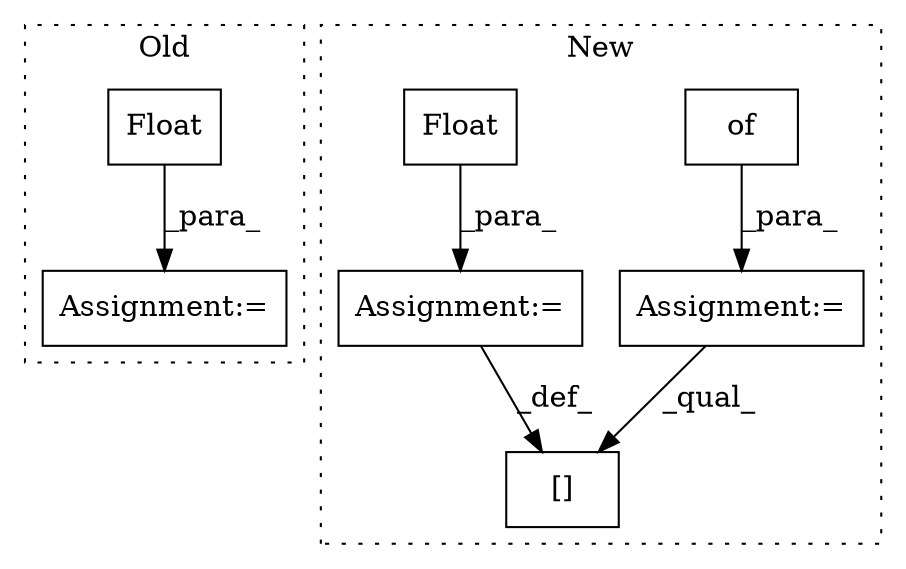 digraph G {
subgraph cluster0 {
1 [label="Float" a="32" s="2821,2833" l="6,1" shape="box"];
4 [label="Assignment:=" a="7" s="2746" l="12" shape="box"];
label = "Old";
style="dotted";
}
subgraph cluster1 {
2 [label="of" a="32" s="2773" l="4" shape="box"];
3 [label="Assignment:=" a="7" s="2768" l="1" shape="box"];
5 [label="[]" a="2" s="3169,3196" l="21,1" shape="box"];
6 [label="Assignment:=" a="7" s="3197" l="8" shape="box"];
7 [label="Float" a="32" s="3220,3233" l="6,1" shape="box"];
label = "New";
style="dotted";
}
1 -> 4 [label="_para_"];
2 -> 3 [label="_para_"];
3 -> 5 [label="_qual_"];
6 -> 5 [label="_def_"];
7 -> 6 [label="_para_"];
}